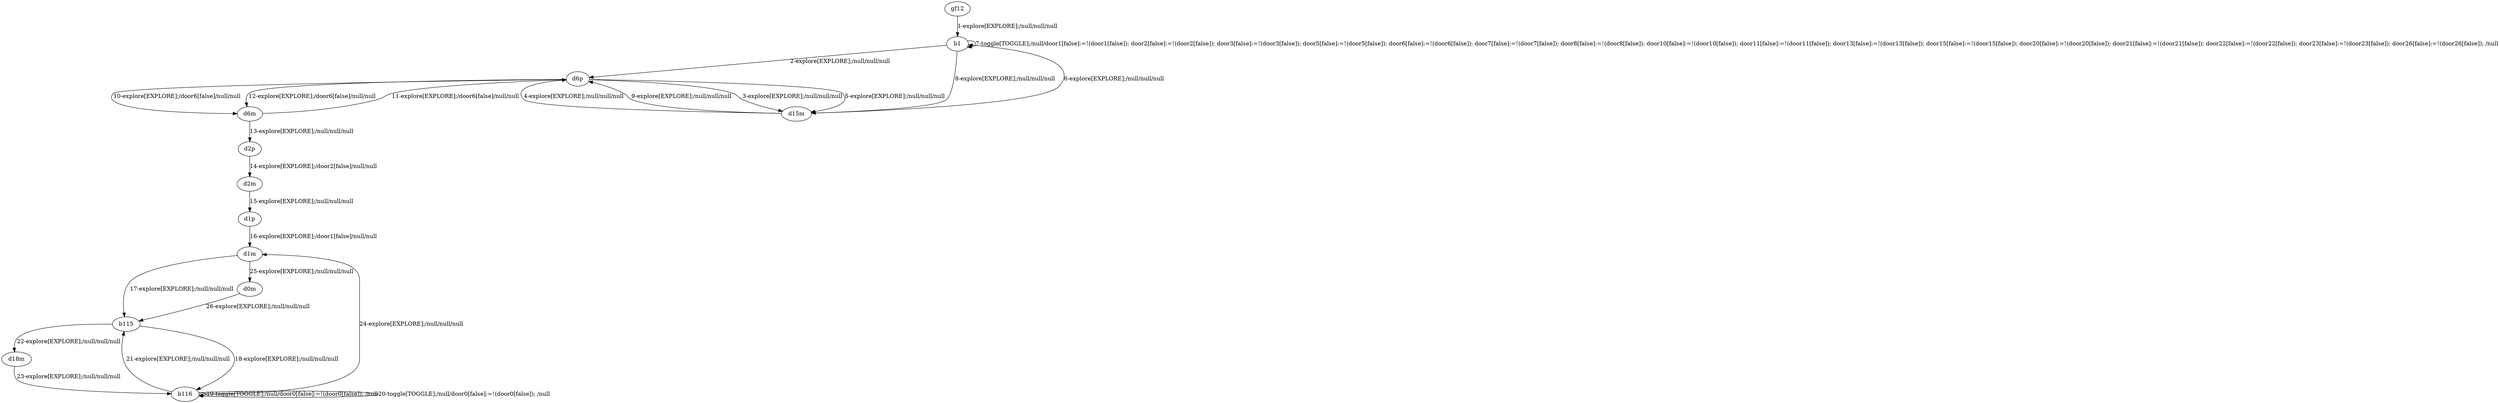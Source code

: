 # Total number of goals covered by this test: 1
# d0m --> b115

digraph g {
"gf12" -> "b1" [label = "1-explore[EXPLORE];/null/null/null"];
"b1" -> "d6p" [label = "2-explore[EXPLORE];/null/null/null"];
"d6p" -> "d15m" [label = "3-explore[EXPLORE];/null/null/null"];
"d15m" -> "d6p" [label = "4-explore[EXPLORE];/null/null/null"];
"d6p" -> "d15m" [label = "5-explore[EXPLORE];/null/null/null"];
"d15m" -> "b1" [label = "6-explore[EXPLORE];/null/null/null"];
"b1" -> "b1" [label = "7-toggle[TOGGLE];/null/door1[false]:=!(door1[false]); door2[false]:=!(door2[false]); door3[false]:=!(door3[false]); door5[false]:=!(door5[false]); door6[false]:=!(door6[false]); door7[false]:=!(door7[false]); door8[false]:=!(door8[false]); door10[false]:=!(door10[false]); door11[false]:=!(door11[false]); door13[false]:=!(door13[false]); door15[false]:=!(door15[false]); door20[false]:=!(door20[false]); door21[false]:=!(door21[false]); door22[false]:=!(door22[false]); door23[false]:=!(door23[false]); door26[false]:=!(door26[false]); /null"];
"b1" -> "d15m" [label = "8-explore[EXPLORE];/null/null/null"];
"d15m" -> "d6p" [label = "9-explore[EXPLORE];/null/null/null"];
"d6p" -> "d6m" [label = "10-explore[EXPLORE];/door6[false]/null/null"];
"d6m" -> "d6p" [label = "11-explore[EXPLORE];/door6[false]/null/null"];
"d6p" -> "d6m" [label = "12-explore[EXPLORE];/door6[false]/null/null"];
"d6m" -> "d2p" [label = "13-explore[EXPLORE];/null/null/null"];
"d2p" -> "d2m" [label = "14-explore[EXPLORE];/door2[false]/null/null"];
"d2m" -> "d1p" [label = "15-explore[EXPLORE];/null/null/null"];
"d1p" -> "d1m" [label = "16-explore[EXPLORE];/door1[false]/null/null"];
"d1m" -> "b115" [label = "17-explore[EXPLORE];/null/null/null"];
"b115" -> "b116" [label = "18-explore[EXPLORE];/null/null/null"];
"b116" -> "b116" [label = "19-toggle[TOGGLE];/null/door0[false]:=!(door0[false]); /null"];
"b116" -> "b116" [label = "20-toggle[TOGGLE];/null/door0[false]:=!(door0[false]); /null"];
"b116" -> "b115" [label = "21-explore[EXPLORE];/null/null/null"];
"b115" -> "d18m" [label = "22-explore[EXPLORE];/null/null/null"];
"d18m" -> "b116" [label = "23-explore[EXPLORE];/null/null/null"];
"b116" -> "d1m" [label = "24-explore[EXPLORE];/null/null/null"];
"d1m" -> "d0m" [label = "25-explore[EXPLORE];/null/null/null"];
"d0m" -> "b115" [label = "26-explore[EXPLORE];/null/null/null"];
}